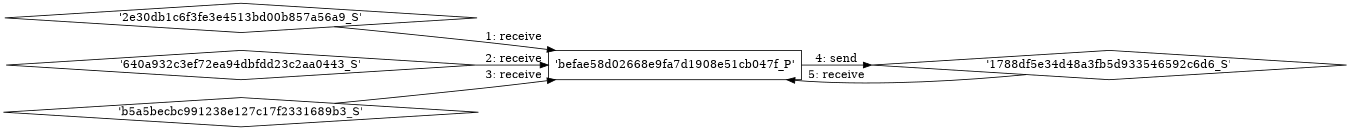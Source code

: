 digraph "D:\Learning\Paper\apt\基于CTI的攻击预警\Dataset\攻击图\ASGfromALLCTI\Protecting your remote workforce from application-based attacks like consent phishing.dot" {
rankdir="LR"
size="9"
fixedsize="false"
splines="true"
nodesep=0.3
ranksep=0
fontsize=10
overlap="scalexy"
engine= "neato"
	"'befae58d02668e9fa7d1908e51cb047f_P'" [node_type=Process shape=box]
	"'2e30db1c6f3fe3e4513bd00b857a56a9_S'" [node_type=Socket shape=diamond]
	"'2e30db1c6f3fe3e4513bd00b857a56a9_S'" -> "'befae58d02668e9fa7d1908e51cb047f_P'" [label="1: receive"]
	"'befae58d02668e9fa7d1908e51cb047f_P'" [node_type=Process shape=box]
	"'640a932c3ef72ea94dbfdd23c2aa0443_S'" [node_type=Socket shape=diamond]
	"'640a932c3ef72ea94dbfdd23c2aa0443_S'" -> "'befae58d02668e9fa7d1908e51cb047f_P'" [label="2: receive"]
	"'befae58d02668e9fa7d1908e51cb047f_P'" [node_type=Process shape=box]
	"'b5a5becbc991238e127c17f2331689b3_S'" [node_type=Socket shape=diamond]
	"'b5a5becbc991238e127c17f2331689b3_S'" -> "'befae58d02668e9fa7d1908e51cb047f_P'" [label="3: receive"]
	"'1788df5e34d48a3fb5d933546592c6d6_S'" [node_type=Socket shape=diamond]
	"'befae58d02668e9fa7d1908e51cb047f_P'" [node_type=Process shape=box]
	"'befae58d02668e9fa7d1908e51cb047f_P'" -> "'1788df5e34d48a3fb5d933546592c6d6_S'" [label="4: send"]
	"'1788df5e34d48a3fb5d933546592c6d6_S'" -> "'befae58d02668e9fa7d1908e51cb047f_P'" [label="5: receive"]
}
